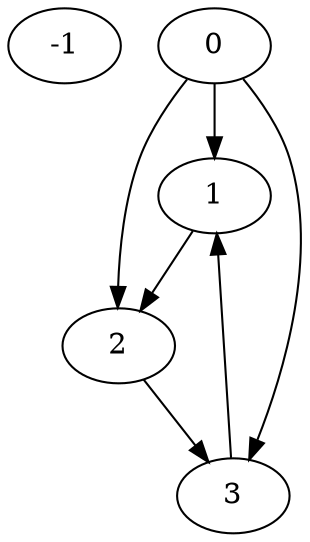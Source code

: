 digraph G {
	-1;
	1;
	2;
	3;

	0 -> 1 [village=Triangle; name=toA; heightLimit=3; weight=10; primaryType=sideStreet; secondaryType=tunnel;];
	0 -> 2 [village=Triangle; name=toB; heightLimit=3; weight=10; primaryType=sideStreet; secondaryType=oneWayStreet;];
	0 -> 3 [village=Triangle; name=toC; heightLimit=3; weight=10; primaryType=sideStreet; secondaryType=none;];
	1 -> 2 [village=Triangle; name=AB; heightLimit=10; weight=10; primaryType=mainStreet; secondaryType=none;];
	2 -> 3 [village=Triangle; name=BC; heightLimit=10; weight=10; primaryType=mainStreet; secondaryType=none;];
	3 -> 1 [village=Triangle; name=CA; heightLimit=10; weight=10; primaryType=mainStreet; secondaryType=none;];

}